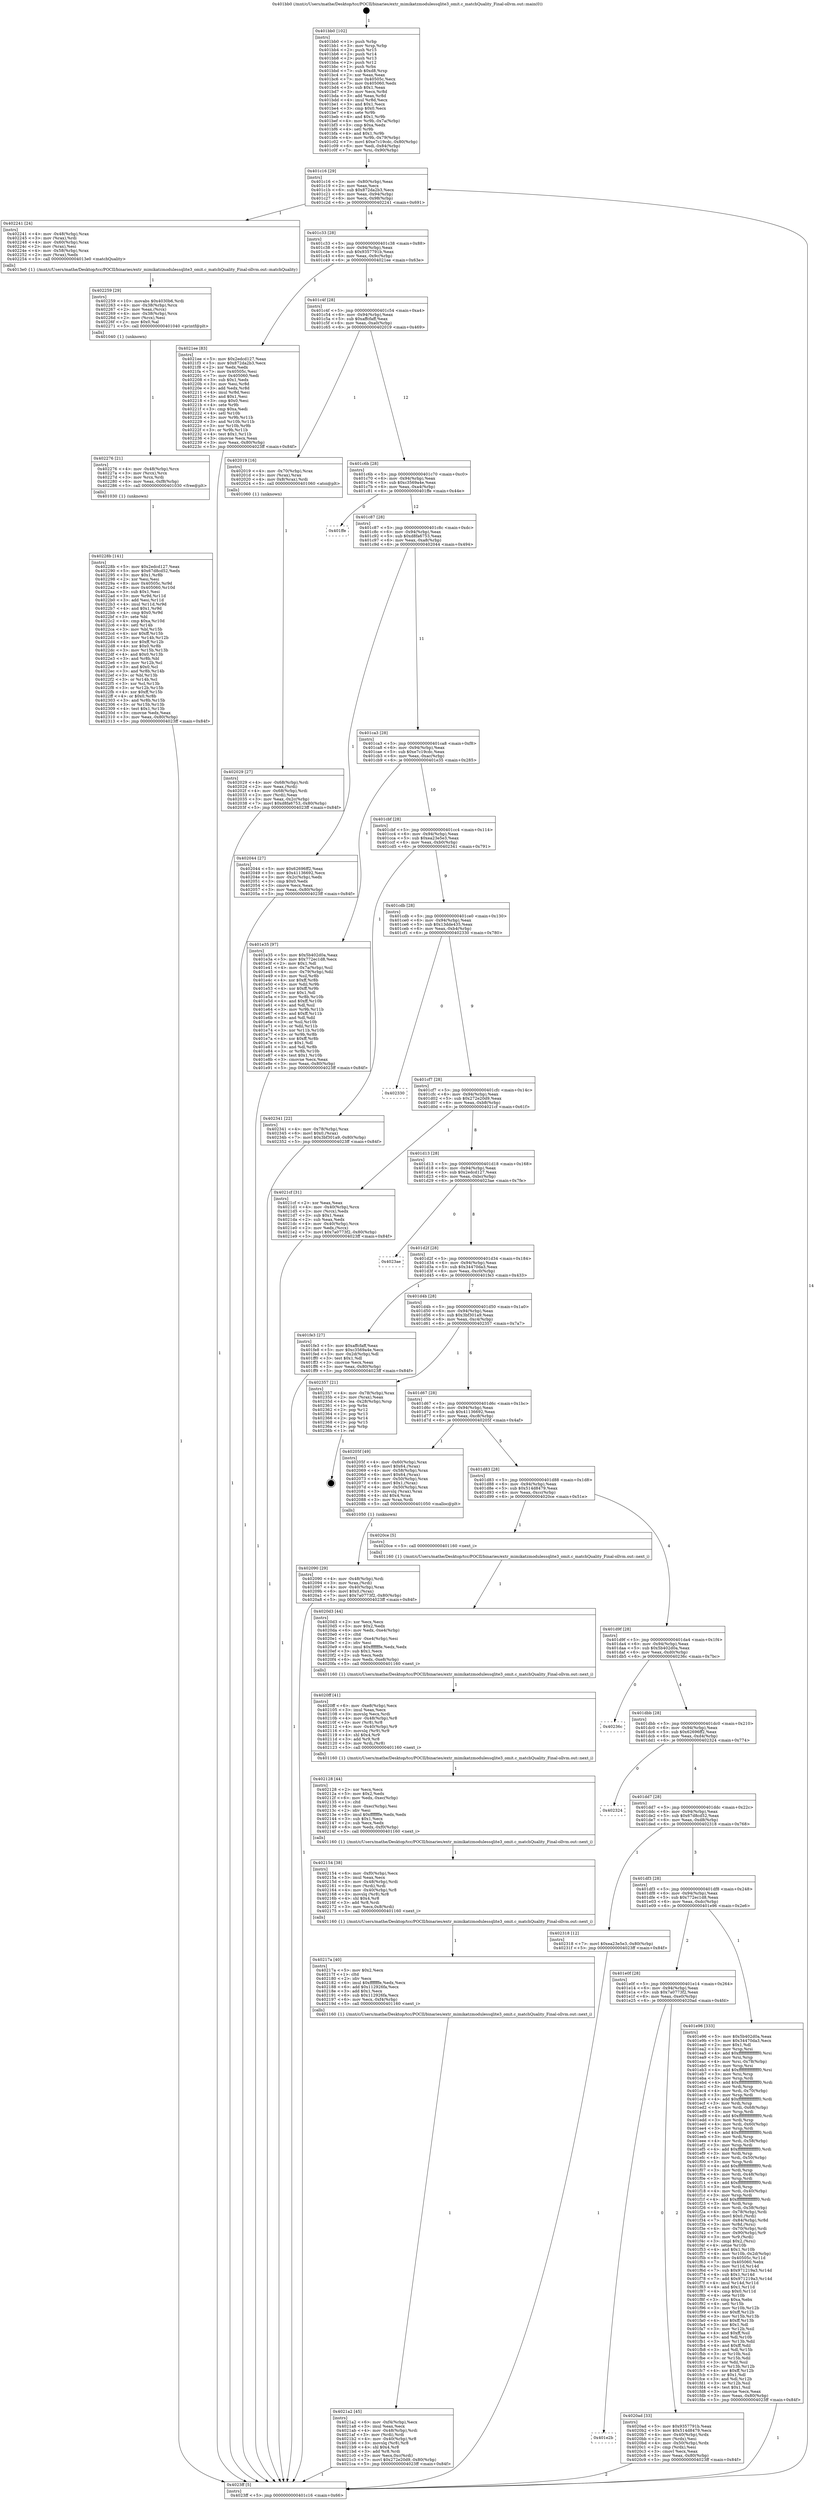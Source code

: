 digraph "0x401bb0" {
  label = "0x401bb0 (/mnt/c/Users/mathe/Desktop/tcc/POCII/binaries/extr_mimikatzmodulessqlite3_omit.c_matchQuality_Final-ollvm.out::main(0))"
  labelloc = "t"
  node[shape=record]

  Entry [label="",width=0.3,height=0.3,shape=circle,fillcolor=black,style=filled]
  "0x401c16" [label="{
     0x401c16 [29]\l
     | [instrs]\l
     &nbsp;&nbsp;0x401c16 \<+3\>: mov -0x80(%rbp),%eax\l
     &nbsp;&nbsp;0x401c19 \<+2\>: mov %eax,%ecx\l
     &nbsp;&nbsp;0x401c1b \<+6\>: sub $0x872da2b3,%ecx\l
     &nbsp;&nbsp;0x401c21 \<+6\>: mov %eax,-0x94(%rbp)\l
     &nbsp;&nbsp;0x401c27 \<+6\>: mov %ecx,-0x98(%rbp)\l
     &nbsp;&nbsp;0x401c2d \<+6\>: je 0000000000402241 \<main+0x691\>\l
  }"]
  "0x402241" [label="{
     0x402241 [24]\l
     | [instrs]\l
     &nbsp;&nbsp;0x402241 \<+4\>: mov -0x48(%rbp),%rax\l
     &nbsp;&nbsp;0x402245 \<+3\>: mov (%rax),%rdi\l
     &nbsp;&nbsp;0x402248 \<+4\>: mov -0x60(%rbp),%rax\l
     &nbsp;&nbsp;0x40224c \<+2\>: mov (%rax),%esi\l
     &nbsp;&nbsp;0x40224e \<+4\>: mov -0x58(%rbp),%rax\l
     &nbsp;&nbsp;0x402252 \<+2\>: mov (%rax),%edx\l
     &nbsp;&nbsp;0x402254 \<+5\>: call 00000000004013e0 \<matchQuality\>\l
     | [calls]\l
     &nbsp;&nbsp;0x4013e0 \{1\} (/mnt/c/Users/mathe/Desktop/tcc/POCII/binaries/extr_mimikatzmodulessqlite3_omit.c_matchQuality_Final-ollvm.out::matchQuality)\l
  }"]
  "0x401c33" [label="{
     0x401c33 [28]\l
     | [instrs]\l
     &nbsp;&nbsp;0x401c33 \<+5\>: jmp 0000000000401c38 \<main+0x88\>\l
     &nbsp;&nbsp;0x401c38 \<+6\>: mov -0x94(%rbp),%eax\l
     &nbsp;&nbsp;0x401c3e \<+5\>: sub $0x9357791b,%eax\l
     &nbsp;&nbsp;0x401c43 \<+6\>: mov %eax,-0x9c(%rbp)\l
     &nbsp;&nbsp;0x401c49 \<+6\>: je 00000000004021ee \<main+0x63e\>\l
  }"]
  Exit [label="",width=0.3,height=0.3,shape=circle,fillcolor=black,style=filled,peripheries=2]
  "0x4021ee" [label="{
     0x4021ee [83]\l
     | [instrs]\l
     &nbsp;&nbsp;0x4021ee \<+5\>: mov $0x2edcd127,%eax\l
     &nbsp;&nbsp;0x4021f3 \<+5\>: mov $0x872da2b3,%ecx\l
     &nbsp;&nbsp;0x4021f8 \<+2\>: xor %edx,%edx\l
     &nbsp;&nbsp;0x4021fa \<+7\>: mov 0x40505c,%esi\l
     &nbsp;&nbsp;0x402201 \<+7\>: mov 0x405060,%edi\l
     &nbsp;&nbsp;0x402208 \<+3\>: sub $0x1,%edx\l
     &nbsp;&nbsp;0x40220b \<+3\>: mov %esi,%r8d\l
     &nbsp;&nbsp;0x40220e \<+3\>: add %edx,%r8d\l
     &nbsp;&nbsp;0x402211 \<+4\>: imul %r8d,%esi\l
     &nbsp;&nbsp;0x402215 \<+3\>: and $0x1,%esi\l
     &nbsp;&nbsp;0x402218 \<+3\>: cmp $0x0,%esi\l
     &nbsp;&nbsp;0x40221b \<+4\>: sete %r9b\l
     &nbsp;&nbsp;0x40221f \<+3\>: cmp $0xa,%edi\l
     &nbsp;&nbsp;0x402222 \<+4\>: setl %r10b\l
     &nbsp;&nbsp;0x402226 \<+3\>: mov %r9b,%r11b\l
     &nbsp;&nbsp;0x402229 \<+3\>: and %r10b,%r11b\l
     &nbsp;&nbsp;0x40222c \<+3\>: xor %r10b,%r9b\l
     &nbsp;&nbsp;0x40222f \<+3\>: or %r9b,%r11b\l
     &nbsp;&nbsp;0x402232 \<+4\>: test $0x1,%r11b\l
     &nbsp;&nbsp;0x402236 \<+3\>: cmovne %ecx,%eax\l
     &nbsp;&nbsp;0x402239 \<+3\>: mov %eax,-0x80(%rbp)\l
     &nbsp;&nbsp;0x40223c \<+5\>: jmp 00000000004023ff \<main+0x84f\>\l
  }"]
  "0x401c4f" [label="{
     0x401c4f [28]\l
     | [instrs]\l
     &nbsp;&nbsp;0x401c4f \<+5\>: jmp 0000000000401c54 \<main+0xa4\>\l
     &nbsp;&nbsp;0x401c54 \<+6\>: mov -0x94(%rbp),%eax\l
     &nbsp;&nbsp;0x401c5a \<+5\>: sub $0xaffcfaff,%eax\l
     &nbsp;&nbsp;0x401c5f \<+6\>: mov %eax,-0xa0(%rbp)\l
     &nbsp;&nbsp;0x401c65 \<+6\>: je 0000000000402019 \<main+0x469\>\l
  }"]
  "0x40228b" [label="{
     0x40228b [141]\l
     | [instrs]\l
     &nbsp;&nbsp;0x40228b \<+5\>: mov $0x2edcd127,%eax\l
     &nbsp;&nbsp;0x402290 \<+5\>: mov $0x67d8cd52,%edx\l
     &nbsp;&nbsp;0x402295 \<+3\>: mov $0x1,%r8b\l
     &nbsp;&nbsp;0x402298 \<+2\>: xor %esi,%esi\l
     &nbsp;&nbsp;0x40229a \<+8\>: mov 0x40505c,%r9d\l
     &nbsp;&nbsp;0x4022a2 \<+8\>: mov 0x405060,%r10d\l
     &nbsp;&nbsp;0x4022aa \<+3\>: sub $0x1,%esi\l
     &nbsp;&nbsp;0x4022ad \<+3\>: mov %r9d,%r11d\l
     &nbsp;&nbsp;0x4022b0 \<+3\>: add %esi,%r11d\l
     &nbsp;&nbsp;0x4022b3 \<+4\>: imul %r11d,%r9d\l
     &nbsp;&nbsp;0x4022b7 \<+4\>: and $0x1,%r9d\l
     &nbsp;&nbsp;0x4022bb \<+4\>: cmp $0x0,%r9d\l
     &nbsp;&nbsp;0x4022bf \<+3\>: sete %bl\l
     &nbsp;&nbsp;0x4022c2 \<+4\>: cmp $0xa,%r10d\l
     &nbsp;&nbsp;0x4022c6 \<+4\>: setl %r14b\l
     &nbsp;&nbsp;0x4022ca \<+3\>: mov %bl,%r15b\l
     &nbsp;&nbsp;0x4022cd \<+4\>: xor $0xff,%r15b\l
     &nbsp;&nbsp;0x4022d1 \<+3\>: mov %r14b,%r12b\l
     &nbsp;&nbsp;0x4022d4 \<+4\>: xor $0xff,%r12b\l
     &nbsp;&nbsp;0x4022d8 \<+4\>: xor $0x0,%r8b\l
     &nbsp;&nbsp;0x4022dc \<+3\>: mov %r15b,%r13b\l
     &nbsp;&nbsp;0x4022df \<+4\>: and $0x0,%r13b\l
     &nbsp;&nbsp;0x4022e3 \<+3\>: and %r8b,%bl\l
     &nbsp;&nbsp;0x4022e6 \<+3\>: mov %r12b,%cl\l
     &nbsp;&nbsp;0x4022e9 \<+3\>: and $0x0,%cl\l
     &nbsp;&nbsp;0x4022ec \<+3\>: and %r8b,%r14b\l
     &nbsp;&nbsp;0x4022ef \<+3\>: or %bl,%r13b\l
     &nbsp;&nbsp;0x4022f2 \<+3\>: or %r14b,%cl\l
     &nbsp;&nbsp;0x4022f5 \<+3\>: xor %cl,%r13b\l
     &nbsp;&nbsp;0x4022f8 \<+3\>: or %r12b,%r15b\l
     &nbsp;&nbsp;0x4022fb \<+4\>: xor $0xff,%r15b\l
     &nbsp;&nbsp;0x4022ff \<+4\>: or $0x0,%r8b\l
     &nbsp;&nbsp;0x402303 \<+3\>: and %r8b,%r15b\l
     &nbsp;&nbsp;0x402306 \<+3\>: or %r15b,%r13b\l
     &nbsp;&nbsp;0x402309 \<+4\>: test $0x1,%r13b\l
     &nbsp;&nbsp;0x40230d \<+3\>: cmovne %edx,%eax\l
     &nbsp;&nbsp;0x402310 \<+3\>: mov %eax,-0x80(%rbp)\l
     &nbsp;&nbsp;0x402313 \<+5\>: jmp 00000000004023ff \<main+0x84f\>\l
  }"]
  "0x402019" [label="{
     0x402019 [16]\l
     | [instrs]\l
     &nbsp;&nbsp;0x402019 \<+4\>: mov -0x70(%rbp),%rax\l
     &nbsp;&nbsp;0x40201d \<+3\>: mov (%rax),%rax\l
     &nbsp;&nbsp;0x402020 \<+4\>: mov 0x8(%rax),%rdi\l
     &nbsp;&nbsp;0x402024 \<+5\>: call 0000000000401060 \<atoi@plt\>\l
     | [calls]\l
     &nbsp;&nbsp;0x401060 \{1\} (unknown)\l
  }"]
  "0x401c6b" [label="{
     0x401c6b [28]\l
     | [instrs]\l
     &nbsp;&nbsp;0x401c6b \<+5\>: jmp 0000000000401c70 \<main+0xc0\>\l
     &nbsp;&nbsp;0x401c70 \<+6\>: mov -0x94(%rbp),%eax\l
     &nbsp;&nbsp;0x401c76 \<+5\>: sub $0xc3569a4e,%eax\l
     &nbsp;&nbsp;0x401c7b \<+6\>: mov %eax,-0xa4(%rbp)\l
     &nbsp;&nbsp;0x401c81 \<+6\>: je 0000000000401ffe \<main+0x44e\>\l
  }"]
  "0x402276" [label="{
     0x402276 [21]\l
     | [instrs]\l
     &nbsp;&nbsp;0x402276 \<+4\>: mov -0x48(%rbp),%rcx\l
     &nbsp;&nbsp;0x40227a \<+3\>: mov (%rcx),%rcx\l
     &nbsp;&nbsp;0x40227d \<+3\>: mov %rcx,%rdi\l
     &nbsp;&nbsp;0x402280 \<+6\>: mov %eax,-0xf8(%rbp)\l
     &nbsp;&nbsp;0x402286 \<+5\>: call 0000000000401030 \<free@plt\>\l
     | [calls]\l
     &nbsp;&nbsp;0x401030 \{1\} (unknown)\l
  }"]
  "0x401ffe" [label="{
     0x401ffe\l
  }", style=dashed]
  "0x401c87" [label="{
     0x401c87 [28]\l
     | [instrs]\l
     &nbsp;&nbsp;0x401c87 \<+5\>: jmp 0000000000401c8c \<main+0xdc\>\l
     &nbsp;&nbsp;0x401c8c \<+6\>: mov -0x94(%rbp),%eax\l
     &nbsp;&nbsp;0x401c92 \<+5\>: sub $0xd8fa6753,%eax\l
     &nbsp;&nbsp;0x401c97 \<+6\>: mov %eax,-0xa8(%rbp)\l
     &nbsp;&nbsp;0x401c9d \<+6\>: je 0000000000402044 \<main+0x494\>\l
  }"]
  "0x402259" [label="{
     0x402259 [29]\l
     | [instrs]\l
     &nbsp;&nbsp;0x402259 \<+10\>: movabs $0x4030b6,%rdi\l
     &nbsp;&nbsp;0x402263 \<+4\>: mov -0x38(%rbp),%rcx\l
     &nbsp;&nbsp;0x402267 \<+2\>: mov %eax,(%rcx)\l
     &nbsp;&nbsp;0x402269 \<+4\>: mov -0x38(%rbp),%rcx\l
     &nbsp;&nbsp;0x40226d \<+2\>: mov (%rcx),%esi\l
     &nbsp;&nbsp;0x40226f \<+2\>: mov $0x0,%al\l
     &nbsp;&nbsp;0x402271 \<+5\>: call 0000000000401040 \<printf@plt\>\l
     | [calls]\l
     &nbsp;&nbsp;0x401040 \{1\} (unknown)\l
  }"]
  "0x402044" [label="{
     0x402044 [27]\l
     | [instrs]\l
     &nbsp;&nbsp;0x402044 \<+5\>: mov $0x62696ff2,%eax\l
     &nbsp;&nbsp;0x402049 \<+5\>: mov $0x41136692,%ecx\l
     &nbsp;&nbsp;0x40204e \<+3\>: mov -0x2c(%rbp),%edx\l
     &nbsp;&nbsp;0x402051 \<+3\>: cmp $0x0,%edx\l
     &nbsp;&nbsp;0x402054 \<+3\>: cmove %ecx,%eax\l
     &nbsp;&nbsp;0x402057 \<+3\>: mov %eax,-0x80(%rbp)\l
     &nbsp;&nbsp;0x40205a \<+5\>: jmp 00000000004023ff \<main+0x84f\>\l
  }"]
  "0x401ca3" [label="{
     0x401ca3 [28]\l
     | [instrs]\l
     &nbsp;&nbsp;0x401ca3 \<+5\>: jmp 0000000000401ca8 \<main+0xf8\>\l
     &nbsp;&nbsp;0x401ca8 \<+6\>: mov -0x94(%rbp),%eax\l
     &nbsp;&nbsp;0x401cae \<+5\>: sub $0xe7c19cdc,%eax\l
     &nbsp;&nbsp;0x401cb3 \<+6\>: mov %eax,-0xac(%rbp)\l
     &nbsp;&nbsp;0x401cb9 \<+6\>: je 0000000000401e35 \<main+0x285\>\l
  }"]
  "0x4021a2" [label="{
     0x4021a2 [45]\l
     | [instrs]\l
     &nbsp;&nbsp;0x4021a2 \<+6\>: mov -0xf4(%rbp),%ecx\l
     &nbsp;&nbsp;0x4021a8 \<+3\>: imul %eax,%ecx\l
     &nbsp;&nbsp;0x4021ab \<+4\>: mov -0x48(%rbp),%rdi\l
     &nbsp;&nbsp;0x4021af \<+3\>: mov (%rdi),%rdi\l
     &nbsp;&nbsp;0x4021b2 \<+4\>: mov -0x40(%rbp),%r8\l
     &nbsp;&nbsp;0x4021b6 \<+3\>: movslq (%r8),%r8\l
     &nbsp;&nbsp;0x4021b9 \<+4\>: shl $0x4,%r8\l
     &nbsp;&nbsp;0x4021bd \<+3\>: add %r8,%rdi\l
     &nbsp;&nbsp;0x4021c0 \<+3\>: mov %ecx,0xc(%rdi)\l
     &nbsp;&nbsp;0x4021c3 \<+7\>: movl $0x272e20d9,-0x80(%rbp)\l
     &nbsp;&nbsp;0x4021ca \<+5\>: jmp 00000000004023ff \<main+0x84f\>\l
  }"]
  "0x401e35" [label="{
     0x401e35 [97]\l
     | [instrs]\l
     &nbsp;&nbsp;0x401e35 \<+5\>: mov $0x5b402d0a,%eax\l
     &nbsp;&nbsp;0x401e3a \<+5\>: mov $0x772ec1d8,%ecx\l
     &nbsp;&nbsp;0x401e3f \<+2\>: mov $0x1,%dl\l
     &nbsp;&nbsp;0x401e41 \<+4\>: mov -0x7a(%rbp),%sil\l
     &nbsp;&nbsp;0x401e45 \<+4\>: mov -0x79(%rbp),%dil\l
     &nbsp;&nbsp;0x401e49 \<+3\>: mov %sil,%r8b\l
     &nbsp;&nbsp;0x401e4c \<+4\>: xor $0xff,%r8b\l
     &nbsp;&nbsp;0x401e50 \<+3\>: mov %dil,%r9b\l
     &nbsp;&nbsp;0x401e53 \<+4\>: xor $0xff,%r9b\l
     &nbsp;&nbsp;0x401e57 \<+3\>: xor $0x1,%dl\l
     &nbsp;&nbsp;0x401e5a \<+3\>: mov %r8b,%r10b\l
     &nbsp;&nbsp;0x401e5d \<+4\>: and $0xff,%r10b\l
     &nbsp;&nbsp;0x401e61 \<+3\>: and %dl,%sil\l
     &nbsp;&nbsp;0x401e64 \<+3\>: mov %r9b,%r11b\l
     &nbsp;&nbsp;0x401e67 \<+4\>: and $0xff,%r11b\l
     &nbsp;&nbsp;0x401e6b \<+3\>: and %dl,%dil\l
     &nbsp;&nbsp;0x401e6e \<+3\>: or %sil,%r10b\l
     &nbsp;&nbsp;0x401e71 \<+3\>: or %dil,%r11b\l
     &nbsp;&nbsp;0x401e74 \<+3\>: xor %r11b,%r10b\l
     &nbsp;&nbsp;0x401e77 \<+3\>: or %r9b,%r8b\l
     &nbsp;&nbsp;0x401e7a \<+4\>: xor $0xff,%r8b\l
     &nbsp;&nbsp;0x401e7e \<+3\>: or $0x1,%dl\l
     &nbsp;&nbsp;0x401e81 \<+3\>: and %dl,%r8b\l
     &nbsp;&nbsp;0x401e84 \<+3\>: or %r8b,%r10b\l
     &nbsp;&nbsp;0x401e87 \<+4\>: test $0x1,%r10b\l
     &nbsp;&nbsp;0x401e8b \<+3\>: cmovne %ecx,%eax\l
     &nbsp;&nbsp;0x401e8e \<+3\>: mov %eax,-0x80(%rbp)\l
     &nbsp;&nbsp;0x401e91 \<+5\>: jmp 00000000004023ff \<main+0x84f\>\l
  }"]
  "0x401cbf" [label="{
     0x401cbf [28]\l
     | [instrs]\l
     &nbsp;&nbsp;0x401cbf \<+5\>: jmp 0000000000401cc4 \<main+0x114\>\l
     &nbsp;&nbsp;0x401cc4 \<+6\>: mov -0x94(%rbp),%eax\l
     &nbsp;&nbsp;0x401cca \<+5\>: sub $0xea23e5e3,%eax\l
     &nbsp;&nbsp;0x401ccf \<+6\>: mov %eax,-0xb0(%rbp)\l
     &nbsp;&nbsp;0x401cd5 \<+6\>: je 0000000000402341 \<main+0x791\>\l
  }"]
  "0x4023ff" [label="{
     0x4023ff [5]\l
     | [instrs]\l
     &nbsp;&nbsp;0x4023ff \<+5\>: jmp 0000000000401c16 \<main+0x66\>\l
  }"]
  "0x401bb0" [label="{
     0x401bb0 [102]\l
     | [instrs]\l
     &nbsp;&nbsp;0x401bb0 \<+1\>: push %rbp\l
     &nbsp;&nbsp;0x401bb1 \<+3\>: mov %rsp,%rbp\l
     &nbsp;&nbsp;0x401bb4 \<+2\>: push %r15\l
     &nbsp;&nbsp;0x401bb6 \<+2\>: push %r14\l
     &nbsp;&nbsp;0x401bb8 \<+2\>: push %r13\l
     &nbsp;&nbsp;0x401bba \<+2\>: push %r12\l
     &nbsp;&nbsp;0x401bbc \<+1\>: push %rbx\l
     &nbsp;&nbsp;0x401bbd \<+7\>: sub $0xd8,%rsp\l
     &nbsp;&nbsp;0x401bc4 \<+2\>: xor %eax,%eax\l
     &nbsp;&nbsp;0x401bc6 \<+7\>: mov 0x40505c,%ecx\l
     &nbsp;&nbsp;0x401bcd \<+7\>: mov 0x405060,%edx\l
     &nbsp;&nbsp;0x401bd4 \<+3\>: sub $0x1,%eax\l
     &nbsp;&nbsp;0x401bd7 \<+3\>: mov %ecx,%r8d\l
     &nbsp;&nbsp;0x401bda \<+3\>: add %eax,%r8d\l
     &nbsp;&nbsp;0x401bdd \<+4\>: imul %r8d,%ecx\l
     &nbsp;&nbsp;0x401be1 \<+3\>: and $0x1,%ecx\l
     &nbsp;&nbsp;0x401be4 \<+3\>: cmp $0x0,%ecx\l
     &nbsp;&nbsp;0x401be7 \<+4\>: sete %r9b\l
     &nbsp;&nbsp;0x401beb \<+4\>: and $0x1,%r9b\l
     &nbsp;&nbsp;0x401bef \<+4\>: mov %r9b,-0x7a(%rbp)\l
     &nbsp;&nbsp;0x401bf3 \<+3\>: cmp $0xa,%edx\l
     &nbsp;&nbsp;0x401bf6 \<+4\>: setl %r9b\l
     &nbsp;&nbsp;0x401bfa \<+4\>: and $0x1,%r9b\l
     &nbsp;&nbsp;0x401bfe \<+4\>: mov %r9b,-0x79(%rbp)\l
     &nbsp;&nbsp;0x401c02 \<+7\>: movl $0xe7c19cdc,-0x80(%rbp)\l
     &nbsp;&nbsp;0x401c09 \<+6\>: mov %edi,-0x84(%rbp)\l
     &nbsp;&nbsp;0x401c0f \<+7\>: mov %rsi,-0x90(%rbp)\l
  }"]
  "0x40217a" [label="{
     0x40217a [40]\l
     | [instrs]\l
     &nbsp;&nbsp;0x40217a \<+5\>: mov $0x2,%ecx\l
     &nbsp;&nbsp;0x40217f \<+1\>: cltd\l
     &nbsp;&nbsp;0x402180 \<+2\>: idiv %ecx\l
     &nbsp;&nbsp;0x402182 \<+6\>: imul $0xfffffffe,%edx,%ecx\l
     &nbsp;&nbsp;0x402188 \<+6\>: add $0x112926fa,%ecx\l
     &nbsp;&nbsp;0x40218e \<+3\>: add $0x1,%ecx\l
     &nbsp;&nbsp;0x402191 \<+6\>: sub $0x112926fa,%ecx\l
     &nbsp;&nbsp;0x402197 \<+6\>: mov %ecx,-0xf4(%rbp)\l
     &nbsp;&nbsp;0x40219d \<+5\>: call 0000000000401160 \<next_i\>\l
     | [calls]\l
     &nbsp;&nbsp;0x401160 \{1\} (/mnt/c/Users/mathe/Desktop/tcc/POCII/binaries/extr_mimikatzmodulessqlite3_omit.c_matchQuality_Final-ollvm.out::next_i)\l
  }"]
  "0x402341" [label="{
     0x402341 [22]\l
     | [instrs]\l
     &nbsp;&nbsp;0x402341 \<+4\>: mov -0x78(%rbp),%rax\l
     &nbsp;&nbsp;0x402345 \<+6\>: movl $0x0,(%rax)\l
     &nbsp;&nbsp;0x40234b \<+7\>: movl $0x3bf301a9,-0x80(%rbp)\l
     &nbsp;&nbsp;0x402352 \<+5\>: jmp 00000000004023ff \<main+0x84f\>\l
  }"]
  "0x401cdb" [label="{
     0x401cdb [28]\l
     | [instrs]\l
     &nbsp;&nbsp;0x401cdb \<+5\>: jmp 0000000000401ce0 \<main+0x130\>\l
     &nbsp;&nbsp;0x401ce0 \<+6\>: mov -0x94(%rbp),%eax\l
     &nbsp;&nbsp;0x401ce6 \<+5\>: sub $0x13dde435,%eax\l
     &nbsp;&nbsp;0x401ceb \<+6\>: mov %eax,-0xb4(%rbp)\l
     &nbsp;&nbsp;0x401cf1 \<+6\>: je 0000000000402330 \<main+0x780\>\l
  }"]
  "0x402154" [label="{
     0x402154 [38]\l
     | [instrs]\l
     &nbsp;&nbsp;0x402154 \<+6\>: mov -0xf0(%rbp),%ecx\l
     &nbsp;&nbsp;0x40215a \<+3\>: imul %eax,%ecx\l
     &nbsp;&nbsp;0x40215d \<+4\>: mov -0x48(%rbp),%rdi\l
     &nbsp;&nbsp;0x402161 \<+3\>: mov (%rdi),%rdi\l
     &nbsp;&nbsp;0x402164 \<+4\>: mov -0x40(%rbp),%r8\l
     &nbsp;&nbsp;0x402168 \<+3\>: movslq (%r8),%r8\l
     &nbsp;&nbsp;0x40216b \<+4\>: shl $0x4,%r8\l
     &nbsp;&nbsp;0x40216f \<+3\>: add %r8,%rdi\l
     &nbsp;&nbsp;0x402172 \<+3\>: mov %ecx,0x8(%rdi)\l
     &nbsp;&nbsp;0x402175 \<+5\>: call 0000000000401160 \<next_i\>\l
     | [calls]\l
     &nbsp;&nbsp;0x401160 \{1\} (/mnt/c/Users/mathe/Desktop/tcc/POCII/binaries/extr_mimikatzmodulessqlite3_omit.c_matchQuality_Final-ollvm.out::next_i)\l
  }"]
  "0x402330" [label="{
     0x402330\l
  }", style=dashed]
  "0x401cf7" [label="{
     0x401cf7 [28]\l
     | [instrs]\l
     &nbsp;&nbsp;0x401cf7 \<+5\>: jmp 0000000000401cfc \<main+0x14c\>\l
     &nbsp;&nbsp;0x401cfc \<+6\>: mov -0x94(%rbp),%eax\l
     &nbsp;&nbsp;0x401d02 \<+5\>: sub $0x272e20d9,%eax\l
     &nbsp;&nbsp;0x401d07 \<+6\>: mov %eax,-0xb8(%rbp)\l
     &nbsp;&nbsp;0x401d0d \<+6\>: je 00000000004021cf \<main+0x61f\>\l
  }"]
  "0x402128" [label="{
     0x402128 [44]\l
     | [instrs]\l
     &nbsp;&nbsp;0x402128 \<+2\>: xor %ecx,%ecx\l
     &nbsp;&nbsp;0x40212a \<+5\>: mov $0x2,%edx\l
     &nbsp;&nbsp;0x40212f \<+6\>: mov %edx,-0xec(%rbp)\l
     &nbsp;&nbsp;0x402135 \<+1\>: cltd\l
     &nbsp;&nbsp;0x402136 \<+6\>: mov -0xec(%rbp),%esi\l
     &nbsp;&nbsp;0x40213c \<+2\>: idiv %esi\l
     &nbsp;&nbsp;0x40213e \<+6\>: imul $0xfffffffe,%edx,%edx\l
     &nbsp;&nbsp;0x402144 \<+3\>: sub $0x1,%ecx\l
     &nbsp;&nbsp;0x402147 \<+2\>: sub %ecx,%edx\l
     &nbsp;&nbsp;0x402149 \<+6\>: mov %edx,-0xf0(%rbp)\l
     &nbsp;&nbsp;0x40214f \<+5\>: call 0000000000401160 \<next_i\>\l
     | [calls]\l
     &nbsp;&nbsp;0x401160 \{1\} (/mnt/c/Users/mathe/Desktop/tcc/POCII/binaries/extr_mimikatzmodulessqlite3_omit.c_matchQuality_Final-ollvm.out::next_i)\l
  }"]
  "0x4021cf" [label="{
     0x4021cf [31]\l
     | [instrs]\l
     &nbsp;&nbsp;0x4021cf \<+2\>: xor %eax,%eax\l
     &nbsp;&nbsp;0x4021d1 \<+4\>: mov -0x40(%rbp),%rcx\l
     &nbsp;&nbsp;0x4021d5 \<+2\>: mov (%rcx),%edx\l
     &nbsp;&nbsp;0x4021d7 \<+3\>: sub $0x1,%eax\l
     &nbsp;&nbsp;0x4021da \<+2\>: sub %eax,%edx\l
     &nbsp;&nbsp;0x4021dc \<+4\>: mov -0x40(%rbp),%rcx\l
     &nbsp;&nbsp;0x4021e0 \<+2\>: mov %edx,(%rcx)\l
     &nbsp;&nbsp;0x4021e2 \<+7\>: movl $0x7a0773f2,-0x80(%rbp)\l
     &nbsp;&nbsp;0x4021e9 \<+5\>: jmp 00000000004023ff \<main+0x84f\>\l
  }"]
  "0x401d13" [label="{
     0x401d13 [28]\l
     | [instrs]\l
     &nbsp;&nbsp;0x401d13 \<+5\>: jmp 0000000000401d18 \<main+0x168\>\l
     &nbsp;&nbsp;0x401d18 \<+6\>: mov -0x94(%rbp),%eax\l
     &nbsp;&nbsp;0x401d1e \<+5\>: sub $0x2edcd127,%eax\l
     &nbsp;&nbsp;0x401d23 \<+6\>: mov %eax,-0xbc(%rbp)\l
     &nbsp;&nbsp;0x401d29 \<+6\>: je 00000000004023ae \<main+0x7fe\>\l
  }"]
  "0x4020ff" [label="{
     0x4020ff [41]\l
     | [instrs]\l
     &nbsp;&nbsp;0x4020ff \<+6\>: mov -0xe8(%rbp),%ecx\l
     &nbsp;&nbsp;0x402105 \<+3\>: imul %eax,%ecx\l
     &nbsp;&nbsp;0x402108 \<+3\>: movslq %ecx,%rdi\l
     &nbsp;&nbsp;0x40210b \<+4\>: mov -0x48(%rbp),%r8\l
     &nbsp;&nbsp;0x40210f \<+3\>: mov (%r8),%r8\l
     &nbsp;&nbsp;0x402112 \<+4\>: mov -0x40(%rbp),%r9\l
     &nbsp;&nbsp;0x402116 \<+3\>: movslq (%r9),%r9\l
     &nbsp;&nbsp;0x402119 \<+4\>: shl $0x4,%r9\l
     &nbsp;&nbsp;0x40211d \<+3\>: add %r9,%r8\l
     &nbsp;&nbsp;0x402120 \<+3\>: mov %rdi,(%r8)\l
     &nbsp;&nbsp;0x402123 \<+5\>: call 0000000000401160 \<next_i\>\l
     | [calls]\l
     &nbsp;&nbsp;0x401160 \{1\} (/mnt/c/Users/mathe/Desktop/tcc/POCII/binaries/extr_mimikatzmodulessqlite3_omit.c_matchQuality_Final-ollvm.out::next_i)\l
  }"]
  "0x4023ae" [label="{
     0x4023ae\l
  }", style=dashed]
  "0x401d2f" [label="{
     0x401d2f [28]\l
     | [instrs]\l
     &nbsp;&nbsp;0x401d2f \<+5\>: jmp 0000000000401d34 \<main+0x184\>\l
     &nbsp;&nbsp;0x401d34 \<+6\>: mov -0x94(%rbp),%eax\l
     &nbsp;&nbsp;0x401d3a \<+5\>: sub $0x34470da3,%eax\l
     &nbsp;&nbsp;0x401d3f \<+6\>: mov %eax,-0xc0(%rbp)\l
     &nbsp;&nbsp;0x401d45 \<+6\>: je 0000000000401fe3 \<main+0x433\>\l
  }"]
  "0x4020d3" [label="{
     0x4020d3 [44]\l
     | [instrs]\l
     &nbsp;&nbsp;0x4020d3 \<+2\>: xor %ecx,%ecx\l
     &nbsp;&nbsp;0x4020d5 \<+5\>: mov $0x2,%edx\l
     &nbsp;&nbsp;0x4020da \<+6\>: mov %edx,-0xe4(%rbp)\l
     &nbsp;&nbsp;0x4020e0 \<+1\>: cltd\l
     &nbsp;&nbsp;0x4020e1 \<+6\>: mov -0xe4(%rbp),%esi\l
     &nbsp;&nbsp;0x4020e7 \<+2\>: idiv %esi\l
     &nbsp;&nbsp;0x4020e9 \<+6\>: imul $0xfffffffe,%edx,%edx\l
     &nbsp;&nbsp;0x4020ef \<+3\>: sub $0x1,%ecx\l
     &nbsp;&nbsp;0x4020f2 \<+2\>: sub %ecx,%edx\l
     &nbsp;&nbsp;0x4020f4 \<+6\>: mov %edx,-0xe8(%rbp)\l
     &nbsp;&nbsp;0x4020fa \<+5\>: call 0000000000401160 \<next_i\>\l
     | [calls]\l
     &nbsp;&nbsp;0x401160 \{1\} (/mnt/c/Users/mathe/Desktop/tcc/POCII/binaries/extr_mimikatzmodulessqlite3_omit.c_matchQuality_Final-ollvm.out::next_i)\l
  }"]
  "0x401fe3" [label="{
     0x401fe3 [27]\l
     | [instrs]\l
     &nbsp;&nbsp;0x401fe3 \<+5\>: mov $0xaffcfaff,%eax\l
     &nbsp;&nbsp;0x401fe8 \<+5\>: mov $0xc3569a4e,%ecx\l
     &nbsp;&nbsp;0x401fed \<+3\>: mov -0x2d(%rbp),%dl\l
     &nbsp;&nbsp;0x401ff0 \<+3\>: test $0x1,%dl\l
     &nbsp;&nbsp;0x401ff3 \<+3\>: cmovne %ecx,%eax\l
     &nbsp;&nbsp;0x401ff6 \<+3\>: mov %eax,-0x80(%rbp)\l
     &nbsp;&nbsp;0x401ff9 \<+5\>: jmp 00000000004023ff \<main+0x84f\>\l
  }"]
  "0x401d4b" [label="{
     0x401d4b [28]\l
     | [instrs]\l
     &nbsp;&nbsp;0x401d4b \<+5\>: jmp 0000000000401d50 \<main+0x1a0\>\l
     &nbsp;&nbsp;0x401d50 \<+6\>: mov -0x94(%rbp),%eax\l
     &nbsp;&nbsp;0x401d56 \<+5\>: sub $0x3bf301a9,%eax\l
     &nbsp;&nbsp;0x401d5b \<+6\>: mov %eax,-0xc4(%rbp)\l
     &nbsp;&nbsp;0x401d61 \<+6\>: je 0000000000402357 \<main+0x7a7\>\l
  }"]
  "0x401e2b" [label="{
     0x401e2b\l
  }", style=dashed]
  "0x402357" [label="{
     0x402357 [21]\l
     | [instrs]\l
     &nbsp;&nbsp;0x402357 \<+4\>: mov -0x78(%rbp),%rax\l
     &nbsp;&nbsp;0x40235b \<+2\>: mov (%rax),%eax\l
     &nbsp;&nbsp;0x40235d \<+4\>: lea -0x28(%rbp),%rsp\l
     &nbsp;&nbsp;0x402361 \<+1\>: pop %rbx\l
     &nbsp;&nbsp;0x402362 \<+2\>: pop %r12\l
     &nbsp;&nbsp;0x402364 \<+2\>: pop %r13\l
     &nbsp;&nbsp;0x402366 \<+2\>: pop %r14\l
     &nbsp;&nbsp;0x402368 \<+2\>: pop %r15\l
     &nbsp;&nbsp;0x40236a \<+1\>: pop %rbp\l
     &nbsp;&nbsp;0x40236b \<+1\>: ret\l
  }"]
  "0x401d67" [label="{
     0x401d67 [28]\l
     | [instrs]\l
     &nbsp;&nbsp;0x401d67 \<+5\>: jmp 0000000000401d6c \<main+0x1bc\>\l
     &nbsp;&nbsp;0x401d6c \<+6\>: mov -0x94(%rbp),%eax\l
     &nbsp;&nbsp;0x401d72 \<+5\>: sub $0x41136692,%eax\l
     &nbsp;&nbsp;0x401d77 \<+6\>: mov %eax,-0xc8(%rbp)\l
     &nbsp;&nbsp;0x401d7d \<+6\>: je 000000000040205f \<main+0x4af\>\l
  }"]
  "0x4020ad" [label="{
     0x4020ad [33]\l
     | [instrs]\l
     &nbsp;&nbsp;0x4020ad \<+5\>: mov $0x9357791b,%eax\l
     &nbsp;&nbsp;0x4020b2 \<+5\>: mov $0x514d8479,%ecx\l
     &nbsp;&nbsp;0x4020b7 \<+4\>: mov -0x40(%rbp),%rdx\l
     &nbsp;&nbsp;0x4020bb \<+2\>: mov (%rdx),%esi\l
     &nbsp;&nbsp;0x4020bd \<+4\>: mov -0x50(%rbp),%rdx\l
     &nbsp;&nbsp;0x4020c1 \<+2\>: cmp (%rdx),%esi\l
     &nbsp;&nbsp;0x4020c3 \<+3\>: cmovl %ecx,%eax\l
     &nbsp;&nbsp;0x4020c6 \<+3\>: mov %eax,-0x80(%rbp)\l
     &nbsp;&nbsp;0x4020c9 \<+5\>: jmp 00000000004023ff \<main+0x84f\>\l
  }"]
  "0x40205f" [label="{
     0x40205f [49]\l
     | [instrs]\l
     &nbsp;&nbsp;0x40205f \<+4\>: mov -0x60(%rbp),%rax\l
     &nbsp;&nbsp;0x402063 \<+6\>: movl $0x64,(%rax)\l
     &nbsp;&nbsp;0x402069 \<+4\>: mov -0x58(%rbp),%rax\l
     &nbsp;&nbsp;0x40206d \<+6\>: movl $0x64,(%rax)\l
     &nbsp;&nbsp;0x402073 \<+4\>: mov -0x50(%rbp),%rax\l
     &nbsp;&nbsp;0x402077 \<+6\>: movl $0x1,(%rax)\l
     &nbsp;&nbsp;0x40207d \<+4\>: mov -0x50(%rbp),%rax\l
     &nbsp;&nbsp;0x402081 \<+3\>: movslq (%rax),%rax\l
     &nbsp;&nbsp;0x402084 \<+4\>: shl $0x4,%rax\l
     &nbsp;&nbsp;0x402088 \<+3\>: mov %rax,%rdi\l
     &nbsp;&nbsp;0x40208b \<+5\>: call 0000000000401050 \<malloc@plt\>\l
     | [calls]\l
     &nbsp;&nbsp;0x401050 \{1\} (unknown)\l
  }"]
  "0x401d83" [label="{
     0x401d83 [28]\l
     | [instrs]\l
     &nbsp;&nbsp;0x401d83 \<+5\>: jmp 0000000000401d88 \<main+0x1d8\>\l
     &nbsp;&nbsp;0x401d88 \<+6\>: mov -0x94(%rbp),%eax\l
     &nbsp;&nbsp;0x401d8e \<+5\>: sub $0x514d8479,%eax\l
     &nbsp;&nbsp;0x401d93 \<+6\>: mov %eax,-0xcc(%rbp)\l
     &nbsp;&nbsp;0x401d99 \<+6\>: je 00000000004020ce \<main+0x51e\>\l
  }"]
  "0x402090" [label="{
     0x402090 [29]\l
     | [instrs]\l
     &nbsp;&nbsp;0x402090 \<+4\>: mov -0x48(%rbp),%rdi\l
     &nbsp;&nbsp;0x402094 \<+3\>: mov %rax,(%rdi)\l
     &nbsp;&nbsp;0x402097 \<+4\>: mov -0x40(%rbp),%rax\l
     &nbsp;&nbsp;0x40209b \<+6\>: movl $0x0,(%rax)\l
     &nbsp;&nbsp;0x4020a1 \<+7\>: movl $0x7a0773f2,-0x80(%rbp)\l
     &nbsp;&nbsp;0x4020a8 \<+5\>: jmp 00000000004023ff \<main+0x84f\>\l
  }"]
  "0x4020ce" [label="{
     0x4020ce [5]\l
     | [instrs]\l
     &nbsp;&nbsp;0x4020ce \<+5\>: call 0000000000401160 \<next_i\>\l
     | [calls]\l
     &nbsp;&nbsp;0x401160 \{1\} (/mnt/c/Users/mathe/Desktop/tcc/POCII/binaries/extr_mimikatzmodulessqlite3_omit.c_matchQuality_Final-ollvm.out::next_i)\l
  }"]
  "0x401d9f" [label="{
     0x401d9f [28]\l
     | [instrs]\l
     &nbsp;&nbsp;0x401d9f \<+5\>: jmp 0000000000401da4 \<main+0x1f4\>\l
     &nbsp;&nbsp;0x401da4 \<+6\>: mov -0x94(%rbp),%eax\l
     &nbsp;&nbsp;0x401daa \<+5\>: sub $0x5b402d0a,%eax\l
     &nbsp;&nbsp;0x401daf \<+6\>: mov %eax,-0xd0(%rbp)\l
     &nbsp;&nbsp;0x401db5 \<+6\>: je 000000000040236c \<main+0x7bc\>\l
  }"]
  "0x402029" [label="{
     0x402029 [27]\l
     | [instrs]\l
     &nbsp;&nbsp;0x402029 \<+4\>: mov -0x68(%rbp),%rdi\l
     &nbsp;&nbsp;0x40202d \<+2\>: mov %eax,(%rdi)\l
     &nbsp;&nbsp;0x40202f \<+4\>: mov -0x68(%rbp),%rdi\l
     &nbsp;&nbsp;0x402033 \<+2\>: mov (%rdi),%eax\l
     &nbsp;&nbsp;0x402035 \<+3\>: mov %eax,-0x2c(%rbp)\l
     &nbsp;&nbsp;0x402038 \<+7\>: movl $0xd8fa6753,-0x80(%rbp)\l
     &nbsp;&nbsp;0x40203f \<+5\>: jmp 00000000004023ff \<main+0x84f\>\l
  }"]
  "0x40236c" [label="{
     0x40236c\l
  }", style=dashed]
  "0x401dbb" [label="{
     0x401dbb [28]\l
     | [instrs]\l
     &nbsp;&nbsp;0x401dbb \<+5\>: jmp 0000000000401dc0 \<main+0x210\>\l
     &nbsp;&nbsp;0x401dc0 \<+6\>: mov -0x94(%rbp),%eax\l
     &nbsp;&nbsp;0x401dc6 \<+5\>: sub $0x62696ff2,%eax\l
     &nbsp;&nbsp;0x401dcb \<+6\>: mov %eax,-0xd4(%rbp)\l
     &nbsp;&nbsp;0x401dd1 \<+6\>: je 0000000000402324 \<main+0x774\>\l
  }"]
  "0x401e0f" [label="{
     0x401e0f [28]\l
     | [instrs]\l
     &nbsp;&nbsp;0x401e0f \<+5\>: jmp 0000000000401e14 \<main+0x264\>\l
     &nbsp;&nbsp;0x401e14 \<+6\>: mov -0x94(%rbp),%eax\l
     &nbsp;&nbsp;0x401e1a \<+5\>: sub $0x7a0773f2,%eax\l
     &nbsp;&nbsp;0x401e1f \<+6\>: mov %eax,-0xe0(%rbp)\l
     &nbsp;&nbsp;0x401e25 \<+6\>: je 00000000004020ad \<main+0x4fd\>\l
  }"]
  "0x402324" [label="{
     0x402324\l
  }", style=dashed]
  "0x401dd7" [label="{
     0x401dd7 [28]\l
     | [instrs]\l
     &nbsp;&nbsp;0x401dd7 \<+5\>: jmp 0000000000401ddc \<main+0x22c\>\l
     &nbsp;&nbsp;0x401ddc \<+6\>: mov -0x94(%rbp),%eax\l
     &nbsp;&nbsp;0x401de2 \<+5\>: sub $0x67d8cd52,%eax\l
     &nbsp;&nbsp;0x401de7 \<+6\>: mov %eax,-0xd8(%rbp)\l
     &nbsp;&nbsp;0x401ded \<+6\>: je 0000000000402318 \<main+0x768\>\l
  }"]
  "0x401e96" [label="{
     0x401e96 [333]\l
     | [instrs]\l
     &nbsp;&nbsp;0x401e96 \<+5\>: mov $0x5b402d0a,%eax\l
     &nbsp;&nbsp;0x401e9b \<+5\>: mov $0x34470da3,%ecx\l
     &nbsp;&nbsp;0x401ea0 \<+2\>: mov $0x1,%dl\l
     &nbsp;&nbsp;0x401ea2 \<+3\>: mov %rsp,%rsi\l
     &nbsp;&nbsp;0x401ea5 \<+4\>: add $0xfffffffffffffff0,%rsi\l
     &nbsp;&nbsp;0x401ea9 \<+3\>: mov %rsi,%rsp\l
     &nbsp;&nbsp;0x401eac \<+4\>: mov %rsi,-0x78(%rbp)\l
     &nbsp;&nbsp;0x401eb0 \<+3\>: mov %rsp,%rsi\l
     &nbsp;&nbsp;0x401eb3 \<+4\>: add $0xfffffffffffffff0,%rsi\l
     &nbsp;&nbsp;0x401eb7 \<+3\>: mov %rsi,%rsp\l
     &nbsp;&nbsp;0x401eba \<+3\>: mov %rsp,%rdi\l
     &nbsp;&nbsp;0x401ebd \<+4\>: add $0xfffffffffffffff0,%rdi\l
     &nbsp;&nbsp;0x401ec1 \<+3\>: mov %rdi,%rsp\l
     &nbsp;&nbsp;0x401ec4 \<+4\>: mov %rdi,-0x70(%rbp)\l
     &nbsp;&nbsp;0x401ec8 \<+3\>: mov %rsp,%rdi\l
     &nbsp;&nbsp;0x401ecb \<+4\>: add $0xfffffffffffffff0,%rdi\l
     &nbsp;&nbsp;0x401ecf \<+3\>: mov %rdi,%rsp\l
     &nbsp;&nbsp;0x401ed2 \<+4\>: mov %rdi,-0x68(%rbp)\l
     &nbsp;&nbsp;0x401ed6 \<+3\>: mov %rsp,%rdi\l
     &nbsp;&nbsp;0x401ed9 \<+4\>: add $0xfffffffffffffff0,%rdi\l
     &nbsp;&nbsp;0x401edd \<+3\>: mov %rdi,%rsp\l
     &nbsp;&nbsp;0x401ee0 \<+4\>: mov %rdi,-0x60(%rbp)\l
     &nbsp;&nbsp;0x401ee4 \<+3\>: mov %rsp,%rdi\l
     &nbsp;&nbsp;0x401ee7 \<+4\>: add $0xfffffffffffffff0,%rdi\l
     &nbsp;&nbsp;0x401eeb \<+3\>: mov %rdi,%rsp\l
     &nbsp;&nbsp;0x401eee \<+4\>: mov %rdi,-0x58(%rbp)\l
     &nbsp;&nbsp;0x401ef2 \<+3\>: mov %rsp,%rdi\l
     &nbsp;&nbsp;0x401ef5 \<+4\>: add $0xfffffffffffffff0,%rdi\l
     &nbsp;&nbsp;0x401ef9 \<+3\>: mov %rdi,%rsp\l
     &nbsp;&nbsp;0x401efc \<+4\>: mov %rdi,-0x50(%rbp)\l
     &nbsp;&nbsp;0x401f00 \<+3\>: mov %rsp,%rdi\l
     &nbsp;&nbsp;0x401f03 \<+4\>: add $0xfffffffffffffff0,%rdi\l
     &nbsp;&nbsp;0x401f07 \<+3\>: mov %rdi,%rsp\l
     &nbsp;&nbsp;0x401f0a \<+4\>: mov %rdi,-0x48(%rbp)\l
     &nbsp;&nbsp;0x401f0e \<+3\>: mov %rsp,%rdi\l
     &nbsp;&nbsp;0x401f11 \<+4\>: add $0xfffffffffffffff0,%rdi\l
     &nbsp;&nbsp;0x401f15 \<+3\>: mov %rdi,%rsp\l
     &nbsp;&nbsp;0x401f18 \<+4\>: mov %rdi,-0x40(%rbp)\l
     &nbsp;&nbsp;0x401f1c \<+3\>: mov %rsp,%rdi\l
     &nbsp;&nbsp;0x401f1f \<+4\>: add $0xfffffffffffffff0,%rdi\l
     &nbsp;&nbsp;0x401f23 \<+3\>: mov %rdi,%rsp\l
     &nbsp;&nbsp;0x401f26 \<+4\>: mov %rdi,-0x38(%rbp)\l
     &nbsp;&nbsp;0x401f2a \<+4\>: mov -0x78(%rbp),%rdi\l
     &nbsp;&nbsp;0x401f2e \<+6\>: movl $0x0,(%rdi)\l
     &nbsp;&nbsp;0x401f34 \<+7\>: mov -0x84(%rbp),%r8d\l
     &nbsp;&nbsp;0x401f3b \<+3\>: mov %r8d,(%rsi)\l
     &nbsp;&nbsp;0x401f3e \<+4\>: mov -0x70(%rbp),%rdi\l
     &nbsp;&nbsp;0x401f42 \<+7\>: mov -0x90(%rbp),%r9\l
     &nbsp;&nbsp;0x401f49 \<+3\>: mov %r9,(%rdi)\l
     &nbsp;&nbsp;0x401f4c \<+3\>: cmpl $0x2,(%rsi)\l
     &nbsp;&nbsp;0x401f4f \<+4\>: setne %r10b\l
     &nbsp;&nbsp;0x401f53 \<+4\>: and $0x1,%r10b\l
     &nbsp;&nbsp;0x401f57 \<+4\>: mov %r10b,-0x2d(%rbp)\l
     &nbsp;&nbsp;0x401f5b \<+8\>: mov 0x40505c,%r11d\l
     &nbsp;&nbsp;0x401f63 \<+7\>: mov 0x405060,%ebx\l
     &nbsp;&nbsp;0x401f6a \<+3\>: mov %r11d,%r14d\l
     &nbsp;&nbsp;0x401f6d \<+7\>: sub $0x971219a3,%r14d\l
     &nbsp;&nbsp;0x401f74 \<+4\>: sub $0x1,%r14d\l
     &nbsp;&nbsp;0x401f78 \<+7\>: add $0x971219a3,%r14d\l
     &nbsp;&nbsp;0x401f7f \<+4\>: imul %r14d,%r11d\l
     &nbsp;&nbsp;0x401f83 \<+4\>: and $0x1,%r11d\l
     &nbsp;&nbsp;0x401f87 \<+4\>: cmp $0x0,%r11d\l
     &nbsp;&nbsp;0x401f8b \<+4\>: sete %r10b\l
     &nbsp;&nbsp;0x401f8f \<+3\>: cmp $0xa,%ebx\l
     &nbsp;&nbsp;0x401f92 \<+4\>: setl %r15b\l
     &nbsp;&nbsp;0x401f96 \<+3\>: mov %r10b,%r12b\l
     &nbsp;&nbsp;0x401f99 \<+4\>: xor $0xff,%r12b\l
     &nbsp;&nbsp;0x401f9d \<+3\>: mov %r15b,%r13b\l
     &nbsp;&nbsp;0x401fa0 \<+4\>: xor $0xff,%r13b\l
     &nbsp;&nbsp;0x401fa4 \<+3\>: xor $0x1,%dl\l
     &nbsp;&nbsp;0x401fa7 \<+3\>: mov %r12b,%sil\l
     &nbsp;&nbsp;0x401faa \<+4\>: and $0xff,%sil\l
     &nbsp;&nbsp;0x401fae \<+3\>: and %dl,%r10b\l
     &nbsp;&nbsp;0x401fb1 \<+3\>: mov %r13b,%dil\l
     &nbsp;&nbsp;0x401fb4 \<+4\>: and $0xff,%dil\l
     &nbsp;&nbsp;0x401fb8 \<+3\>: and %dl,%r15b\l
     &nbsp;&nbsp;0x401fbb \<+3\>: or %r10b,%sil\l
     &nbsp;&nbsp;0x401fbe \<+3\>: or %r15b,%dil\l
     &nbsp;&nbsp;0x401fc1 \<+3\>: xor %dil,%sil\l
     &nbsp;&nbsp;0x401fc4 \<+3\>: or %r13b,%r12b\l
     &nbsp;&nbsp;0x401fc7 \<+4\>: xor $0xff,%r12b\l
     &nbsp;&nbsp;0x401fcb \<+3\>: or $0x1,%dl\l
     &nbsp;&nbsp;0x401fce \<+3\>: and %dl,%r12b\l
     &nbsp;&nbsp;0x401fd1 \<+3\>: or %r12b,%sil\l
     &nbsp;&nbsp;0x401fd4 \<+4\>: test $0x1,%sil\l
     &nbsp;&nbsp;0x401fd8 \<+3\>: cmovne %ecx,%eax\l
     &nbsp;&nbsp;0x401fdb \<+3\>: mov %eax,-0x80(%rbp)\l
     &nbsp;&nbsp;0x401fde \<+5\>: jmp 00000000004023ff \<main+0x84f\>\l
  }"]
  "0x402318" [label="{
     0x402318 [12]\l
     | [instrs]\l
     &nbsp;&nbsp;0x402318 \<+7\>: movl $0xea23e5e3,-0x80(%rbp)\l
     &nbsp;&nbsp;0x40231f \<+5\>: jmp 00000000004023ff \<main+0x84f\>\l
  }"]
  "0x401df3" [label="{
     0x401df3 [28]\l
     | [instrs]\l
     &nbsp;&nbsp;0x401df3 \<+5\>: jmp 0000000000401df8 \<main+0x248\>\l
     &nbsp;&nbsp;0x401df8 \<+6\>: mov -0x94(%rbp),%eax\l
     &nbsp;&nbsp;0x401dfe \<+5\>: sub $0x772ec1d8,%eax\l
     &nbsp;&nbsp;0x401e03 \<+6\>: mov %eax,-0xdc(%rbp)\l
     &nbsp;&nbsp;0x401e09 \<+6\>: je 0000000000401e96 \<main+0x2e6\>\l
  }"]
  Entry -> "0x401bb0" [label=" 1"]
  "0x401c16" -> "0x402241" [label=" 1"]
  "0x401c16" -> "0x401c33" [label=" 14"]
  "0x402357" -> Exit [label=" 1"]
  "0x401c33" -> "0x4021ee" [label=" 1"]
  "0x401c33" -> "0x401c4f" [label=" 13"]
  "0x402341" -> "0x4023ff" [label=" 1"]
  "0x401c4f" -> "0x402019" [label=" 1"]
  "0x401c4f" -> "0x401c6b" [label=" 12"]
  "0x402318" -> "0x4023ff" [label=" 1"]
  "0x401c6b" -> "0x401ffe" [label=" 0"]
  "0x401c6b" -> "0x401c87" [label=" 12"]
  "0x40228b" -> "0x4023ff" [label=" 1"]
  "0x401c87" -> "0x402044" [label=" 1"]
  "0x401c87" -> "0x401ca3" [label=" 11"]
  "0x402276" -> "0x40228b" [label=" 1"]
  "0x401ca3" -> "0x401e35" [label=" 1"]
  "0x401ca3" -> "0x401cbf" [label=" 10"]
  "0x401e35" -> "0x4023ff" [label=" 1"]
  "0x401bb0" -> "0x401c16" [label=" 1"]
  "0x4023ff" -> "0x401c16" [label=" 14"]
  "0x402259" -> "0x402276" [label=" 1"]
  "0x401cbf" -> "0x402341" [label=" 1"]
  "0x401cbf" -> "0x401cdb" [label=" 9"]
  "0x402241" -> "0x402259" [label=" 1"]
  "0x401cdb" -> "0x402330" [label=" 0"]
  "0x401cdb" -> "0x401cf7" [label=" 9"]
  "0x4021ee" -> "0x4023ff" [label=" 1"]
  "0x401cf7" -> "0x4021cf" [label=" 1"]
  "0x401cf7" -> "0x401d13" [label=" 8"]
  "0x4021cf" -> "0x4023ff" [label=" 1"]
  "0x401d13" -> "0x4023ae" [label=" 0"]
  "0x401d13" -> "0x401d2f" [label=" 8"]
  "0x4021a2" -> "0x4023ff" [label=" 1"]
  "0x401d2f" -> "0x401fe3" [label=" 1"]
  "0x401d2f" -> "0x401d4b" [label=" 7"]
  "0x40217a" -> "0x4021a2" [label=" 1"]
  "0x401d4b" -> "0x402357" [label=" 1"]
  "0x401d4b" -> "0x401d67" [label=" 6"]
  "0x402154" -> "0x40217a" [label=" 1"]
  "0x401d67" -> "0x40205f" [label=" 1"]
  "0x401d67" -> "0x401d83" [label=" 5"]
  "0x402128" -> "0x402154" [label=" 1"]
  "0x401d83" -> "0x4020ce" [label=" 1"]
  "0x401d83" -> "0x401d9f" [label=" 4"]
  "0x4020d3" -> "0x4020ff" [label=" 1"]
  "0x401d9f" -> "0x40236c" [label=" 0"]
  "0x401d9f" -> "0x401dbb" [label=" 4"]
  "0x4020ce" -> "0x4020d3" [label=" 1"]
  "0x401dbb" -> "0x402324" [label=" 0"]
  "0x401dbb" -> "0x401dd7" [label=" 4"]
  "0x401e0f" -> "0x401e2b" [label=" 0"]
  "0x401dd7" -> "0x402318" [label=" 1"]
  "0x401dd7" -> "0x401df3" [label=" 3"]
  "0x401e0f" -> "0x4020ad" [label=" 2"]
  "0x401df3" -> "0x401e96" [label=" 1"]
  "0x401df3" -> "0x401e0f" [label=" 2"]
  "0x4020ad" -> "0x4023ff" [label=" 2"]
  "0x401e96" -> "0x4023ff" [label=" 1"]
  "0x401fe3" -> "0x4023ff" [label=" 1"]
  "0x402019" -> "0x402029" [label=" 1"]
  "0x402029" -> "0x4023ff" [label=" 1"]
  "0x402044" -> "0x4023ff" [label=" 1"]
  "0x40205f" -> "0x402090" [label=" 1"]
  "0x402090" -> "0x4023ff" [label=" 1"]
  "0x4020ff" -> "0x402128" [label=" 1"]
}
